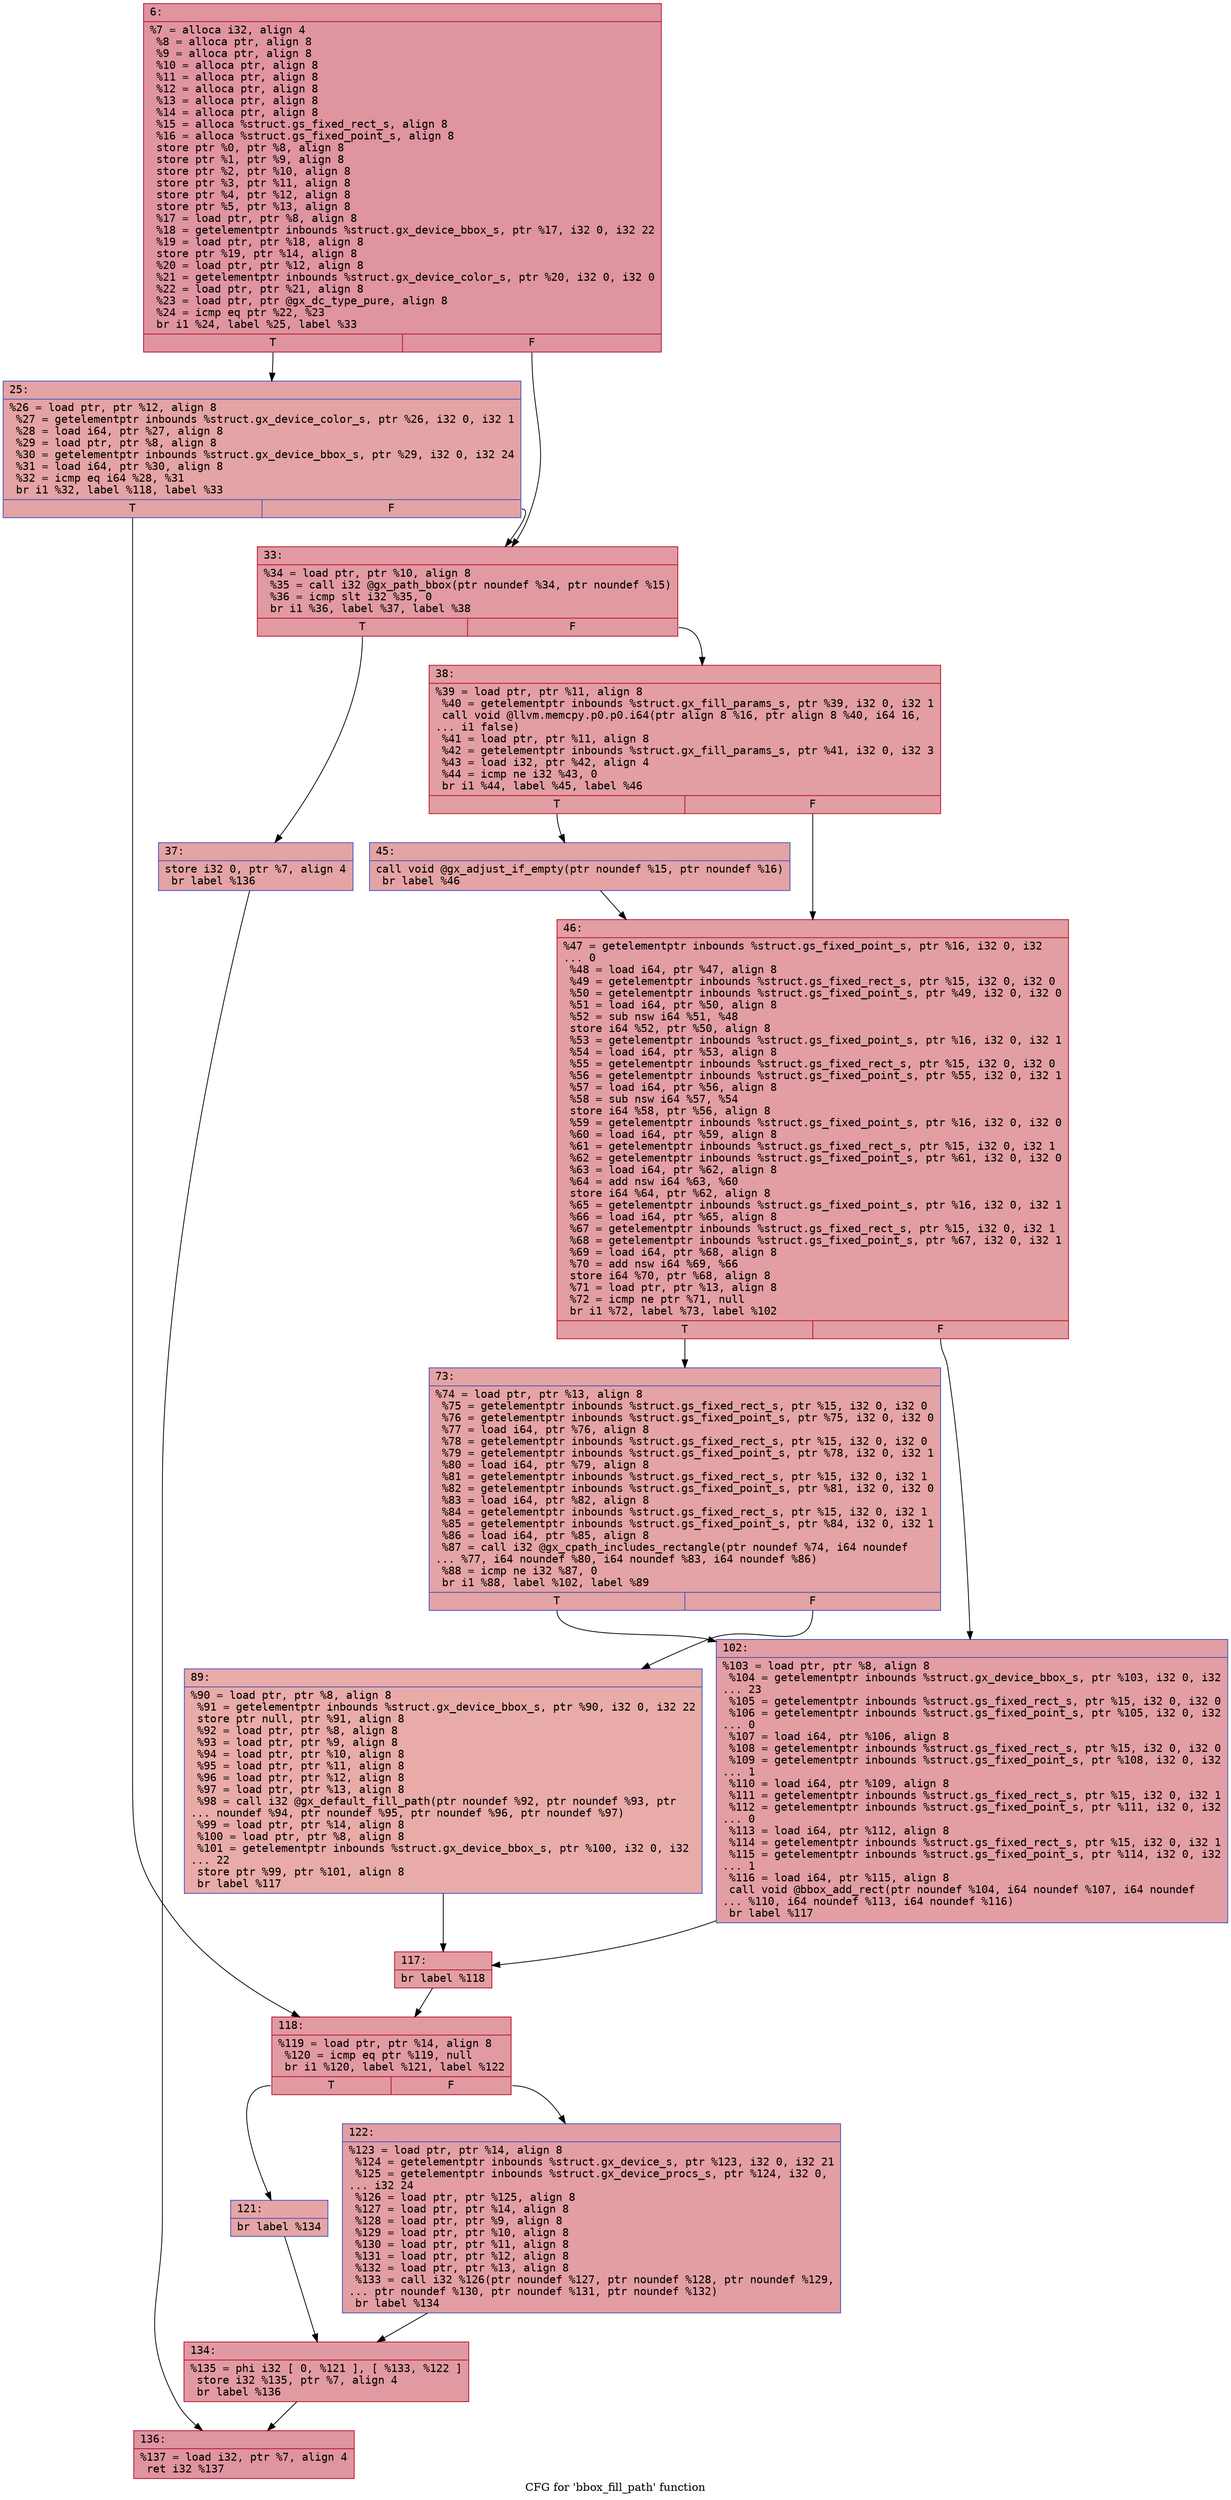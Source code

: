 digraph "CFG for 'bbox_fill_path' function" {
	label="CFG for 'bbox_fill_path' function";

	Node0x60000323fb60 [shape=record,color="#b70d28ff", style=filled, fillcolor="#b70d2870" fontname="Courier",label="{6:\l|  %7 = alloca i32, align 4\l  %8 = alloca ptr, align 8\l  %9 = alloca ptr, align 8\l  %10 = alloca ptr, align 8\l  %11 = alloca ptr, align 8\l  %12 = alloca ptr, align 8\l  %13 = alloca ptr, align 8\l  %14 = alloca ptr, align 8\l  %15 = alloca %struct.gs_fixed_rect_s, align 8\l  %16 = alloca %struct.gs_fixed_point_s, align 8\l  store ptr %0, ptr %8, align 8\l  store ptr %1, ptr %9, align 8\l  store ptr %2, ptr %10, align 8\l  store ptr %3, ptr %11, align 8\l  store ptr %4, ptr %12, align 8\l  store ptr %5, ptr %13, align 8\l  %17 = load ptr, ptr %8, align 8\l  %18 = getelementptr inbounds %struct.gx_device_bbox_s, ptr %17, i32 0, i32 22\l  %19 = load ptr, ptr %18, align 8\l  store ptr %19, ptr %14, align 8\l  %20 = load ptr, ptr %12, align 8\l  %21 = getelementptr inbounds %struct.gx_device_color_s, ptr %20, i32 0, i32 0\l  %22 = load ptr, ptr %21, align 8\l  %23 = load ptr, ptr @gx_dc_type_pure, align 8\l  %24 = icmp eq ptr %22, %23\l  br i1 %24, label %25, label %33\l|{<s0>T|<s1>F}}"];
	Node0x60000323fb60:s0 -> Node0x60000323fbb0[tooltip="6 -> 25\nProbability 37.50%" ];
	Node0x60000323fb60:s1 -> Node0x60000323fc00[tooltip="6 -> 33\nProbability 62.50%" ];
	Node0x60000323fbb0 [shape=record,color="#3d50c3ff", style=filled, fillcolor="#c32e3170" fontname="Courier",label="{25:\l|  %26 = load ptr, ptr %12, align 8\l  %27 = getelementptr inbounds %struct.gx_device_color_s, ptr %26, i32 0, i32 1\l  %28 = load i64, ptr %27, align 8\l  %29 = load ptr, ptr %8, align 8\l  %30 = getelementptr inbounds %struct.gx_device_bbox_s, ptr %29, i32 0, i32 24\l  %31 = load i64, ptr %30, align 8\l  %32 = icmp eq i64 %28, %31\l  br i1 %32, label %118, label %33\l|{<s0>T|<s1>F}}"];
	Node0x60000323fbb0:s0 -> Node0x60000323fed0[tooltip="25 -> 118\nProbability 50.00%" ];
	Node0x60000323fbb0:s1 -> Node0x60000323fc00[tooltip="25 -> 33\nProbability 50.00%" ];
	Node0x60000323fc00 [shape=record,color="#b70d28ff", style=filled, fillcolor="#bb1b2c70" fontname="Courier",label="{33:\l|  %34 = load ptr, ptr %10, align 8\l  %35 = call i32 @gx_path_bbox(ptr noundef %34, ptr noundef %15)\l  %36 = icmp slt i32 %35, 0\l  br i1 %36, label %37, label %38\l|{<s0>T|<s1>F}}"];
	Node0x60000323fc00:s0 -> Node0x60000323fc50[tooltip="33 -> 37\nProbability 37.50%" ];
	Node0x60000323fc00:s1 -> Node0x60000323fca0[tooltip="33 -> 38\nProbability 62.50%" ];
	Node0x60000323fc50 [shape=record,color="#3d50c3ff", style=filled, fillcolor="#c32e3170" fontname="Courier",label="{37:\l|  store i32 0, ptr %7, align 4\l  br label %136\l}"];
	Node0x60000323fc50 -> Node0x600003238050[tooltip="37 -> 136\nProbability 100.00%" ];
	Node0x60000323fca0 [shape=record,color="#b70d28ff", style=filled, fillcolor="#be242e70" fontname="Courier",label="{38:\l|  %39 = load ptr, ptr %11, align 8\l  %40 = getelementptr inbounds %struct.gx_fill_params_s, ptr %39, i32 0, i32 1\l  call void @llvm.memcpy.p0.p0.i64(ptr align 8 %16, ptr align 8 %40, i64 16,\l... i1 false)\l  %41 = load ptr, ptr %11, align 8\l  %42 = getelementptr inbounds %struct.gx_fill_params_s, ptr %41, i32 0, i32 3\l  %43 = load i32, ptr %42, align 4\l  %44 = icmp ne i32 %43, 0\l  br i1 %44, label %45, label %46\l|{<s0>T|<s1>F}}"];
	Node0x60000323fca0:s0 -> Node0x60000323fcf0[tooltip="38 -> 45\nProbability 62.50%" ];
	Node0x60000323fca0:s1 -> Node0x60000323fd40[tooltip="38 -> 46\nProbability 37.50%" ];
	Node0x60000323fcf0 [shape=record,color="#3d50c3ff", style=filled, fillcolor="#c32e3170" fontname="Courier",label="{45:\l|  call void @gx_adjust_if_empty(ptr noundef %15, ptr noundef %16)\l  br label %46\l}"];
	Node0x60000323fcf0 -> Node0x60000323fd40[tooltip="45 -> 46\nProbability 100.00%" ];
	Node0x60000323fd40 [shape=record,color="#b70d28ff", style=filled, fillcolor="#be242e70" fontname="Courier",label="{46:\l|  %47 = getelementptr inbounds %struct.gs_fixed_point_s, ptr %16, i32 0, i32\l... 0\l  %48 = load i64, ptr %47, align 8\l  %49 = getelementptr inbounds %struct.gs_fixed_rect_s, ptr %15, i32 0, i32 0\l  %50 = getelementptr inbounds %struct.gs_fixed_point_s, ptr %49, i32 0, i32 0\l  %51 = load i64, ptr %50, align 8\l  %52 = sub nsw i64 %51, %48\l  store i64 %52, ptr %50, align 8\l  %53 = getelementptr inbounds %struct.gs_fixed_point_s, ptr %16, i32 0, i32 1\l  %54 = load i64, ptr %53, align 8\l  %55 = getelementptr inbounds %struct.gs_fixed_rect_s, ptr %15, i32 0, i32 0\l  %56 = getelementptr inbounds %struct.gs_fixed_point_s, ptr %55, i32 0, i32 1\l  %57 = load i64, ptr %56, align 8\l  %58 = sub nsw i64 %57, %54\l  store i64 %58, ptr %56, align 8\l  %59 = getelementptr inbounds %struct.gs_fixed_point_s, ptr %16, i32 0, i32 0\l  %60 = load i64, ptr %59, align 8\l  %61 = getelementptr inbounds %struct.gs_fixed_rect_s, ptr %15, i32 0, i32 1\l  %62 = getelementptr inbounds %struct.gs_fixed_point_s, ptr %61, i32 0, i32 0\l  %63 = load i64, ptr %62, align 8\l  %64 = add nsw i64 %63, %60\l  store i64 %64, ptr %62, align 8\l  %65 = getelementptr inbounds %struct.gs_fixed_point_s, ptr %16, i32 0, i32 1\l  %66 = load i64, ptr %65, align 8\l  %67 = getelementptr inbounds %struct.gs_fixed_rect_s, ptr %15, i32 0, i32 1\l  %68 = getelementptr inbounds %struct.gs_fixed_point_s, ptr %67, i32 0, i32 1\l  %69 = load i64, ptr %68, align 8\l  %70 = add nsw i64 %69, %66\l  store i64 %70, ptr %68, align 8\l  %71 = load ptr, ptr %13, align 8\l  %72 = icmp ne ptr %71, null\l  br i1 %72, label %73, label %102\l|{<s0>T|<s1>F}}"];
	Node0x60000323fd40:s0 -> Node0x60000323fd90[tooltip="46 -> 73\nProbability 62.50%" ];
	Node0x60000323fd40:s1 -> Node0x60000323fe30[tooltip="46 -> 102\nProbability 37.50%" ];
	Node0x60000323fd90 [shape=record,color="#3d50c3ff", style=filled, fillcolor="#c32e3170" fontname="Courier",label="{73:\l|  %74 = load ptr, ptr %13, align 8\l  %75 = getelementptr inbounds %struct.gs_fixed_rect_s, ptr %15, i32 0, i32 0\l  %76 = getelementptr inbounds %struct.gs_fixed_point_s, ptr %75, i32 0, i32 0\l  %77 = load i64, ptr %76, align 8\l  %78 = getelementptr inbounds %struct.gs_fixed_rect_s, ptr %15, i32 0, i32 0\l  %79 = getelementptr inbounds %struct.gs_fixed_point_s, ptr %78, i32 0, i32 1\l  %80 = load i64, ptr %79, align 8\l  %81 = getelementptr inbounds %struct.gs_fixed_rect_s, ptr %15, i32 0, i32 1\l  %82 = getelementptr inbounds %struct.gs_fixed_point_s, ptr %81, i32 0, i32 0\l  %83 = load i64, ptr %82, align 8\l  %84 = getelementptr inbounds %struct.gs_fixed_rect_s, ptr %15, i32 0, i32 1\l  %85 = getelementptr inbounds %struct.gs_fixed_point_s, ptr %84, i32 0, i32 1\l  %86 = load i64, ptr %85, align 8\l  %87 = call i32 @gx_cpath_includes_rectangle(ptr noundef %74, i64 noundef\l... %77, i64 noundef %80, i64 noundef %83, i64 noundef %86)\l  %88 = icmp ne i32 %87, 0\l  br i1 %88, label %102, label %89\l|{<s0>T|<s1>F}}"];
	Node0x60000323fd90:s0 -> Node0x60000323fe30[tooltip="73 -> 102\nProbability 62.50%" ];
	Node0x60000323fd90:s1 -> Node0x60000323fde0[tooltip="73 -> 89\nProbability 37.50%" ];
	Node0x60000323fde0 [shape=record,color="#3d50c3ff", style=filled, fillcolor="#cc403a70" fontname="Courier",label="{89:\l|  %90 = load ptr, ptr %8, align 8\l  %91 = getelementptr inbounds %struct.gx_device_bbox_s, ptr %90, i32 0, i32 22\l  store ptr null, ptr %91, align 8\l  %92 = load ptr, ptr %8, align 8\l  %93 = load ptr, ptr %9, align 8\l  %94 = load ptr, ptr %10, align 8\l  %95 = load ptr, ptr %11, align 8\l  %96 = load ptr, ptr %12, align 8\l  %97 = load ptr, ptr %13, align 8\l  %98 = call i32 @gx_default_fill_path(ptr noundef %92, ptr noundef %93, ptr\l... noundef %94, ptr noundef %95, ptr noundef %96, ptr noundef %97)\l  %99 = load ptr, ptr %14, align 8\l  %100 = load ptr, ptr %8, align 8\l  %101 = getelementptr inbounds %struct.gx_device_bbox_s, ptr %100, i32 0, i32\l... 22\l  store ptr %99, ptr %101, align 8\l  br label %117\l}"];
	Node0x60000323fde0 -> Node0x60000323fe80[tooltip="89 -> 117\nProbability 100.00%" ];
	Node0x60000323fe30 [shape=record,color="#3d50c3ff", style=filled, fillcolor="#be242e70" fontname="Courier",label="{102:\l|  %103 = load ptr, ptr %8, align 8\l  %104 = getelementptr inbounds %struct.gx_device_bbox_s, ptr %103, i32 0, i32\l... 23\l  %105 = getelementptr inbounds %struct.gs_fixed_rect_s, ptr %15, i32 0, i32 0\l  %106 = getelementptr inbounds %struct.gs_fixed_point_s, ptr %105, i32 0, i32\l... 0\l  %107 = load i64, ptr %106, align 8\l  %108 = getelementptr inbounds %struct.gs_fixed_rect_s, ptr %15, i32 0, i32 0\l  %109 = getelementptr inbounds %struct.gs_fixed_point_s, ptr %108, i32 0, i32\l... 1\l  %110 = load i64, ptr %109, align 8\l  %111 = getelementptr inbounds %struct.gs_fixed_rect_s, ptr %15, i32 0, i32 1\l  %112 = getelementptr inbounds %struct.gs_fixed_point_s, ptr %111, i32 0, i32\l... 0\l  %113 = load i64, ptr %112, align 8\l  %114 = getelementptr inbounds %struct.gs_fixed_rect_s, ptr %15, i32 0, i32 1\l  %115 = getelementptr inbounds %struct.gs_fixed_point_s, ptr %114, i32 0, i32\l... 1\l  %116 = load i64, ptr %115, align 8\l  call void @bbox_add_rect(ptr noundef %104, i64 noundef %107, i64 noundef\l... %110, i64 noundef %113, i64 noundef %116)\l  br label %117\l}"];
	Node0x60000323fe30 -> Node0x60000323fe80[tooltip="102 -> 117\nProbability 100.00%" ];
	Node0x60000323fe80 [shape=record,color="#b70d28ff", style=filled, fillcolor="#be242e70" fontname="Courier",label="{117:\l|  br label %118\l}"];
	Node0x60000323fe80 -> Node0x60000323fed0[tooltip="117 -> 118\nProbability 100.00%" ];
	Node0x60000323fed0 [shape=record,color="#b70d28ff", style=filled, fillcolor="#bb1b2c70" fontname="Courier",label="{118:\l|  %119 = load ptr, ptr %14, align 8\l  %120 = icmp eq ptr %119, null\l  br i1 %120, label %121, label %122\l|{<s0>T|<s1>F}}"];
	Node0x60000323fed0:s0 -> Node0x60000323ff20[tooltip="118 -> 121\nProbability 37.50%" ];
	Node0x60000323fed0:s1 -> Node0x60000323ff70[tooltip="118 -> 122\nProbability 62.50%" ];
	Node0x60000323ff20 [shape=record,color="#3d50c3ff", style=filled, fillcolor="#c5333470" fontname="Courier",label="{121:\l|  br label %134\l}"];
	Node0x60000323ff20 -> Node0x600003238000[tooltip="121 -> 134\nProbability 100.00%" ];
	Node0x60000323ff70 [shape=record,color="#3d50c3ff", style=filled, fillcolor="#be242e70" fontname="Courier",label="{122:\l|  %123 = load ptr, ptr %14, align 8\l  %124 = getelementptr inbounds %struct.gx_device_s, ptr %123, i32 0, i32 21\l  %125 = getelementptr inbounds %struct.gx_device_procs_s, ptr %124, i32 0,\l... i32 24\l  %126 = load ptr, ptr %125, align 8\l  %127 = load ptr, ptr %14, align 8\l  %128 = load ptr, ptr %9, align 8\l  %129 = load ptr, ptr %10, align 8\l  %130 = load ptr, ptr %11, align 8\l  %131 = load ptr, ptr %12, align 8\l  %132 = load ptr, ptr %13, align 8\l  %133 = call i32 %126(ptr noundef %127, ptr noundef %128, ptr noundef %129,\l... ptr noundef %130, ptr noundef %131, ptr noundef %132)\l  br label %134\l}"];
	Node0x60000323ff70 -> Node0x600003238000[tooltip="122 -> 134\nProbability 100.00%" ];
	Node0x600003238000 [shape=record,color="#b70d28ff", style=filled, fillcolor="#bb1b2c70" fontname="Courier",label="{134:\l|  %135 = phi i32 [ 0, %121 ], [ %133, %122 ]\l  store i32 %135, ptr %7, align 4\l  br label %136\l}"];
	Node0x600003238000 -> Node0x600003238050[tooltip="134 -> 136\nProbability 100.00%" ];
	Node0x600003238050 [shape=record,color="#b70d28ff", style=filled, fillcolor="#b70d2870" fontname="Courier",label="{136:\l|  %137 = load i32, ptr %7, align 4\l  ret i32 %137\l}"];
}
